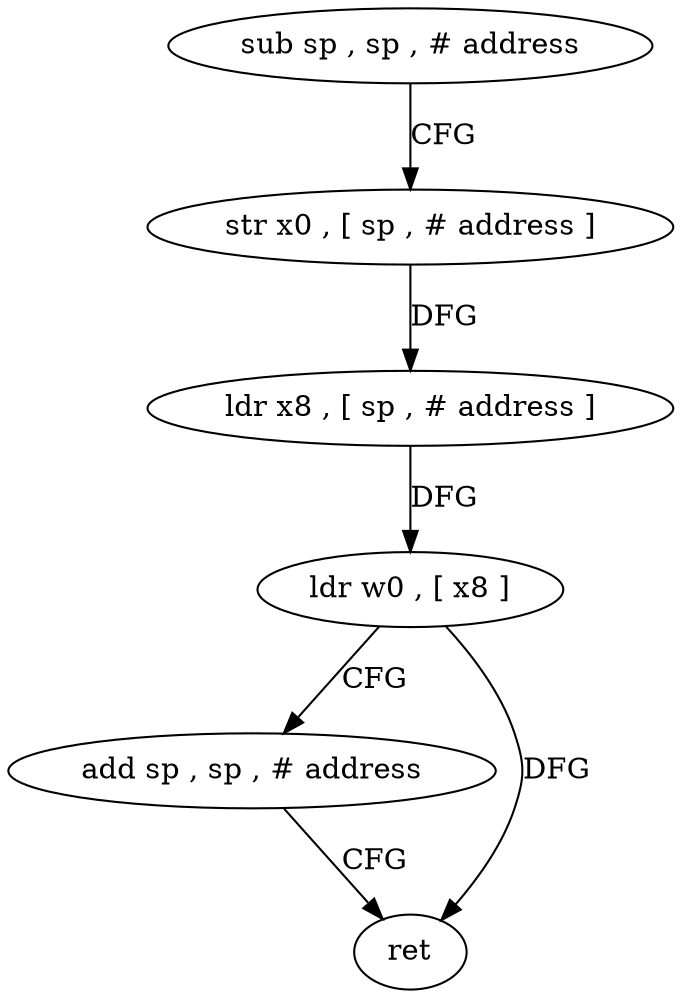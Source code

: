 digraph "func" {
"74544" [label = "sub sp , sp , # address" ]
"74548" [label = "str x0 , [ sp , # address ]" ]
"74552" [label = "ldr x8 , [ sp , # address ]" ]
"74556" [label = "ldr w0 , [ x8 ]" ]
"74560" [label = "add sp , sp , # address" ]
"74564" [label = "ret" ]
"74544" -> "74548" [ label = "CFG" ]
"74548" -> "74552" [ label = "DFG" ]
"74552" -> "74556" [ label = "DFG" ]
"74556" -> "74560" [ label = "CFG" ]
"74556" -> "74564" [ label = "DFG" ]
"74560" -> "74564" [ label = "CFG" ]
}
